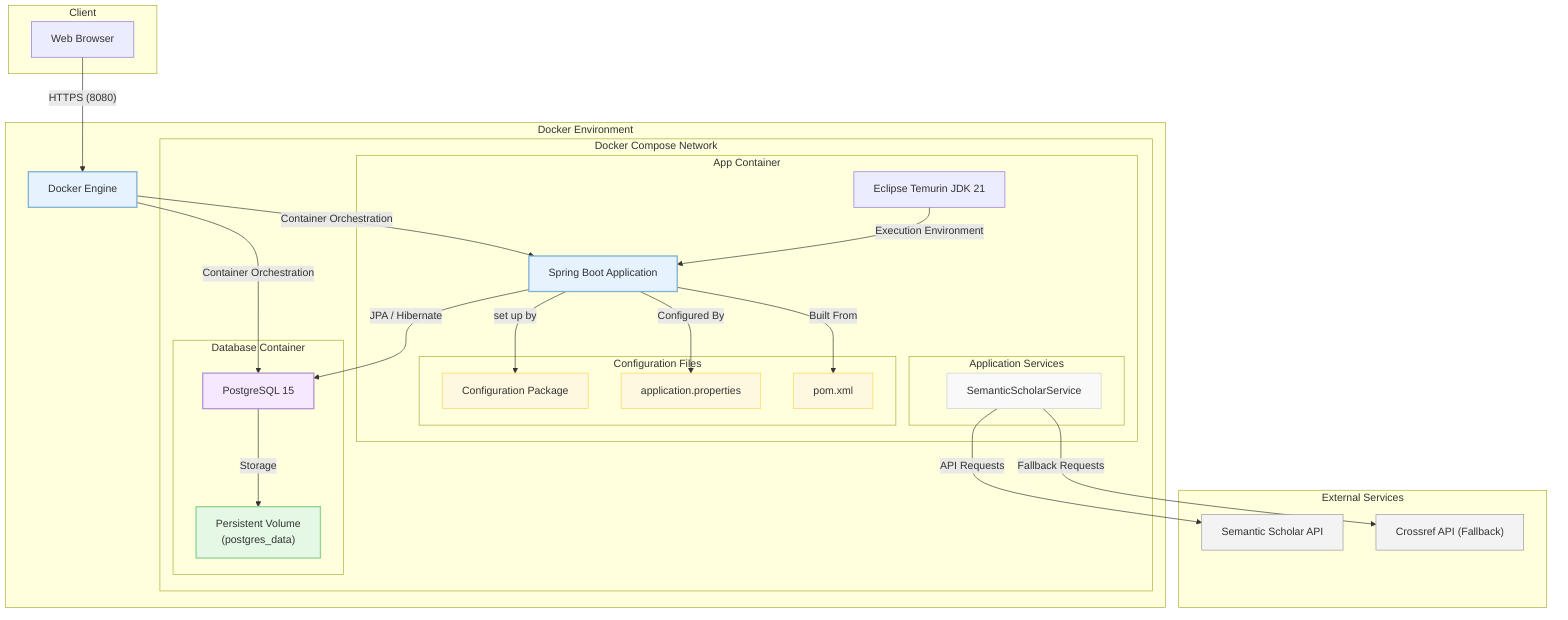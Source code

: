 flowchart TB
    subgraph "Client"
        browser["Web Browser"]
    end

    subgraph "Docker Environment"
        docker["Docker Engine"]
        
        subgraph "Docker Compose Network"
            subgraph "App Container"
                jdk["Eclipse Temurin JDK 21"]
                springapp["Spring Boot Application"]
                
                subgraph "Application Services"
                    articleSearch["SemanticScholarService"]
                end
                
                subgraph "Configuration Files"
                    confPack["Configuration Package"]
                    appProps["application.properties"]
                    pom["pom.xml"]
                end
            end
            
            subgraph "Database Container"
                postgres["PostgreSQL 15"]
                pgdata["Persistent Volume\n(postgres_data)"]
            end
        end
    end

    subgraph "External Services"
        scholar["Semantic Scholar API"]
        crossref["Crossref API (Fallback)"]
    end
    
    %% Connections
    browser -->|"HTTPS (8080)"|docker
    docker -->|"Container Orchestration"|springapp
    docker -->|"Container Orchestration"|postgres
    
    jdk -->|"Execution Environment"|springapp
    
    springapp -->|"JPA / Hibernate"|postgres
    postgres -->|"Storage"|pgdata
    
    articleSearch -->|"API Requests"|scholar
    articleSearch -->|"Fallback Requests"|crossref
    
    springapp -->|"Configured By"|appProps
    springapp -->|"Built From"|pom
    springapp -->|"set up by"|confPack

    classDef container fill:#e6f3ff,stroke:#7fb1d3,stroke-width:2px
    classDef component fill:#f9f9f9,stroke:#ccc,stroke-width:1px
    classDef database fill:#f5e8ff,stroke:#b794d8,stroke-width:2px
    classDef volume fill:#e5f8e5,stroke:#93d393,stroke-width:2px
    classDef file fill:#fff8e1,stroke:#ffd54f,stroke-width:1px
    classDef external fill:#f3f3f3,stroke:#999,stroke-width:1px
    
    class docker,springapp container
    class articleSearch component
    class postgres database
    class pgdata volume
    class confPack,appProps,pom file
    class scholar,crossref external